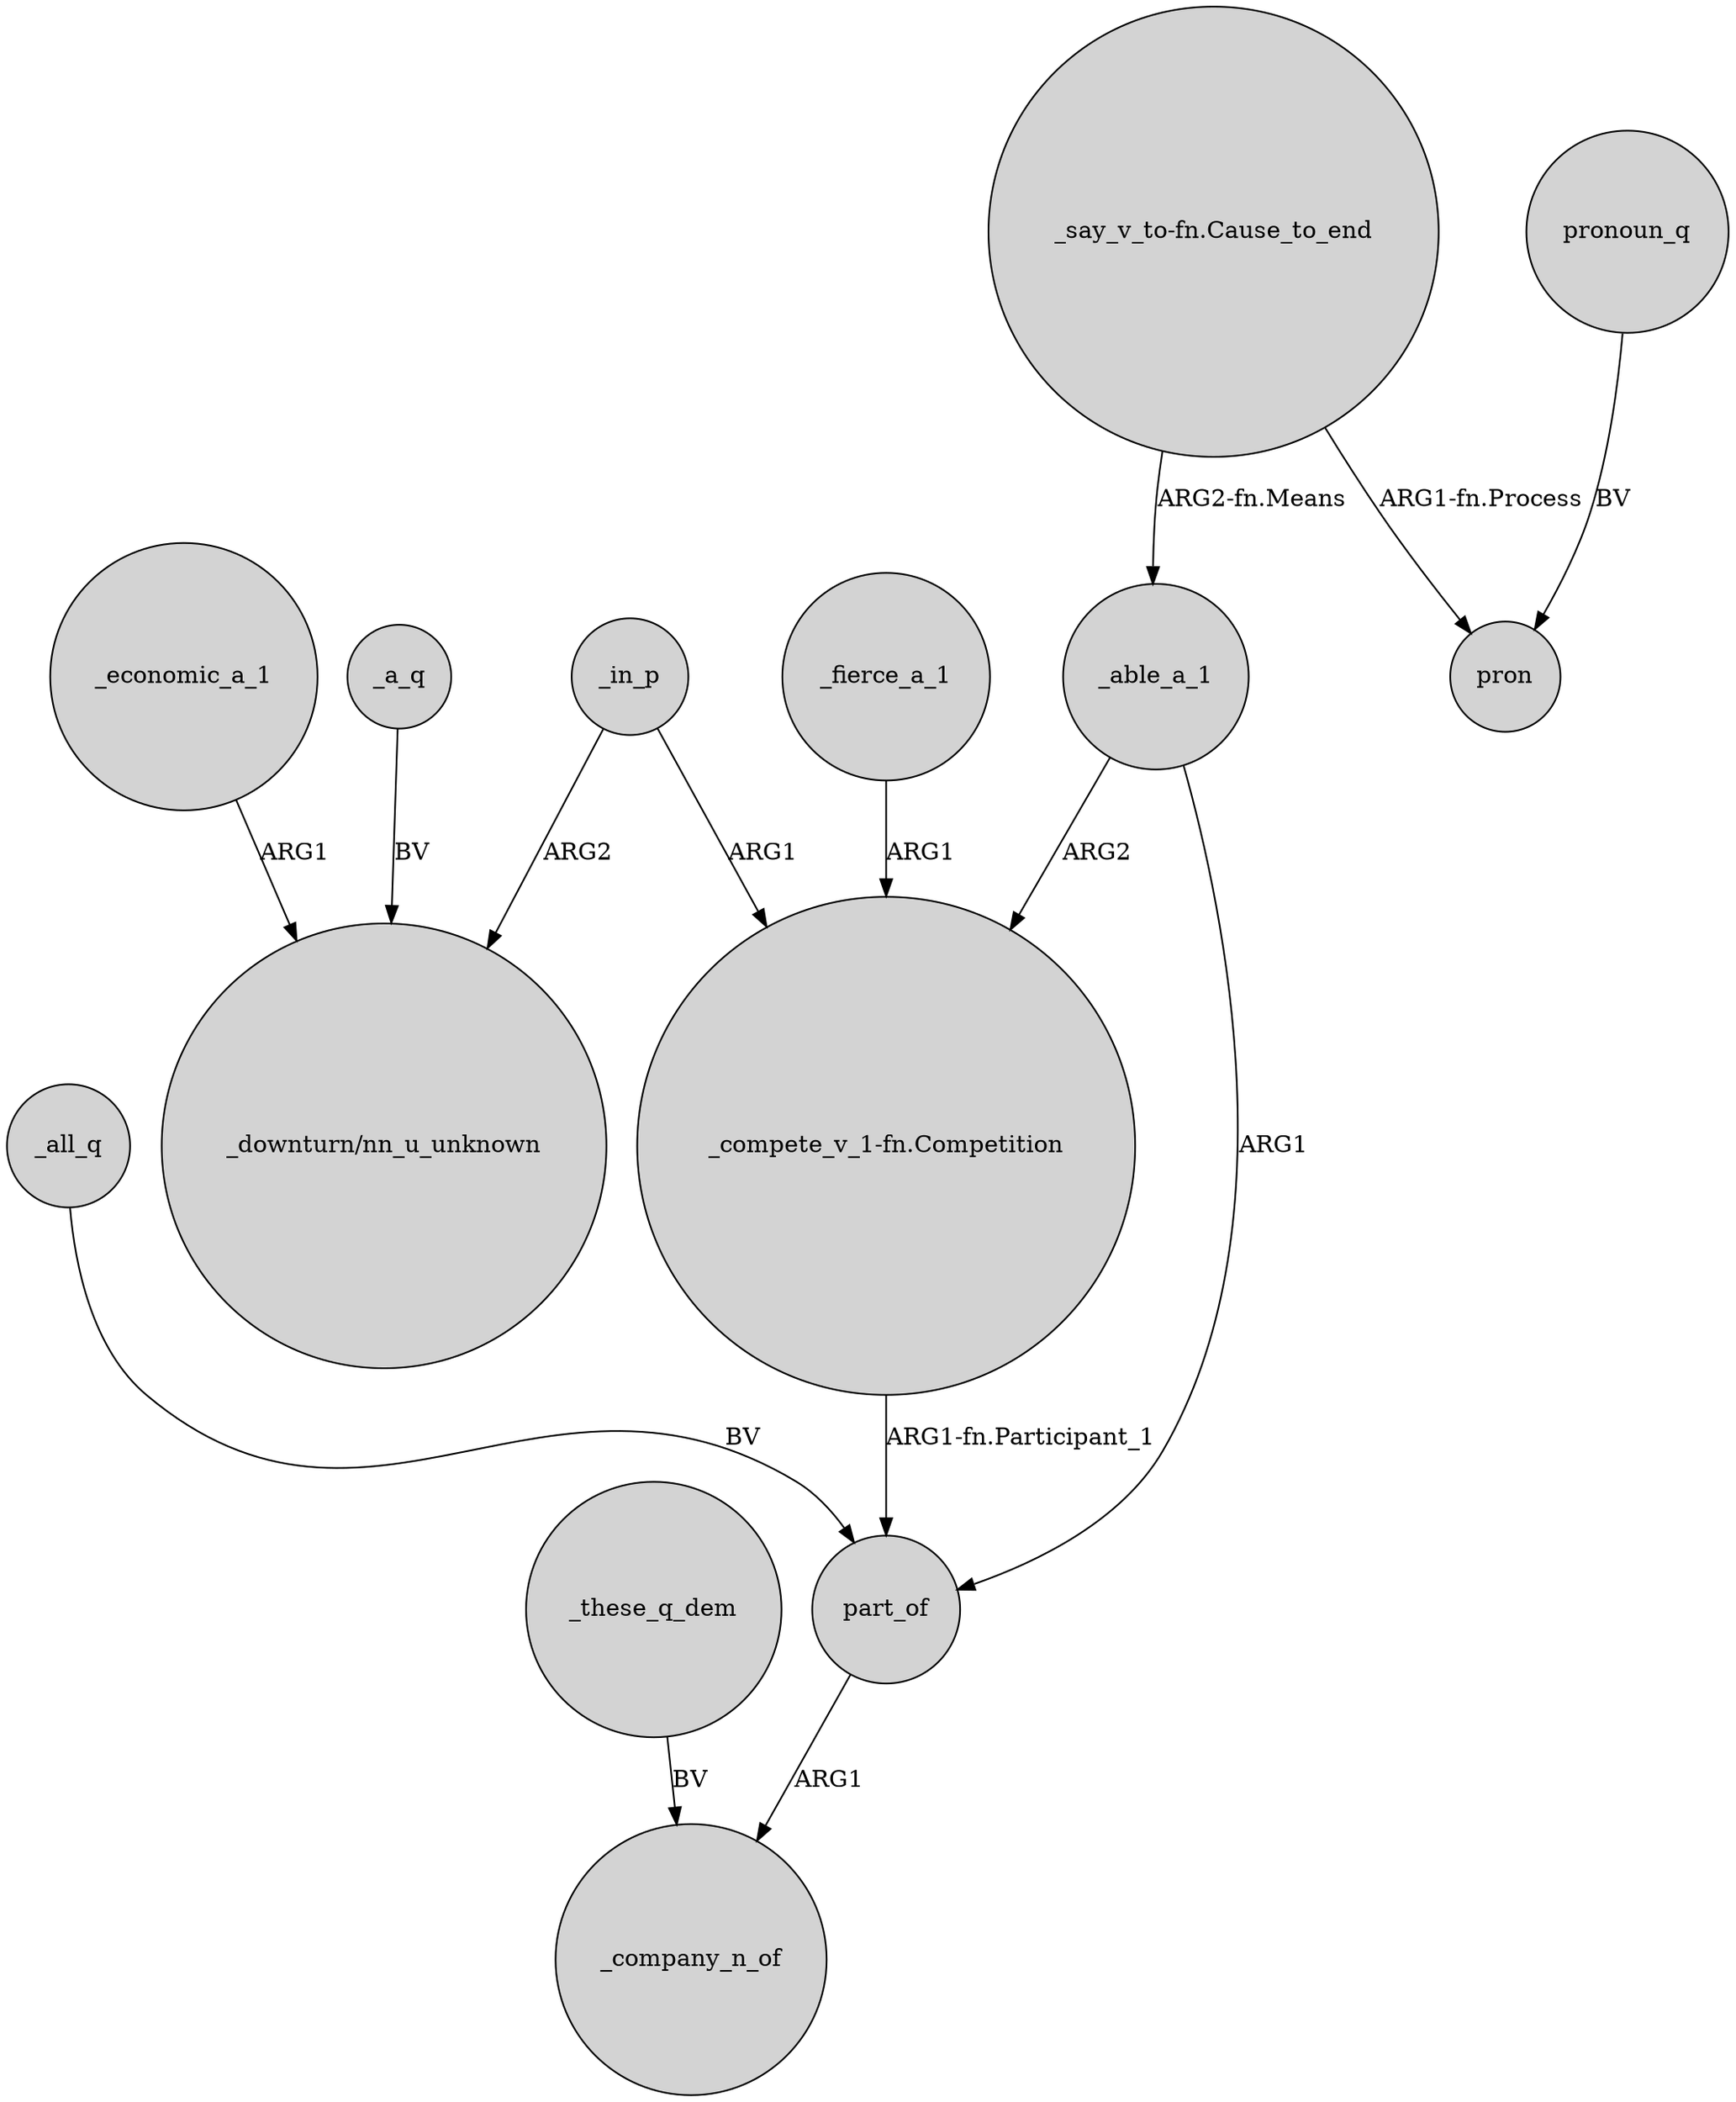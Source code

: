 digraph {
	node [shape=circle style=filled]
	_able_a_1 -> "_compete_v_1-fn.Competition" [label=ARG2]
	"_say_v_to-fn.Cause_to_end" -> _able_a_1 [label="ARG2-fn.Means"]
	_able_a_1 -> part_of [label=ARG1]
	_all_q -> part_of [label=BV]
	_these_q_dem -> _company_n_of [label=BV]
	part_of -> _company_n_of [label=ARG1]
	_in_p -> "_compete_v_1-fn.Competition" [label=ARG1]
	_fierce_a_1 -> "_compete_v_1-fn.Competition" [label=ARG1]
	"_say_v_to-fn.Cause_to_end" -> pron [label="ARG1-fn.Process"]
	_economic_a_1 -> "_downturn/nn_u_unknown" [label=ARG1]
	_in_p -> "_downturn/nn_u_unknown" [label=ARG2]
	"_compete_v_1-fn.Competition" -> part_of [label="ARG1-fn.Participant_1"]
	pronoun_q -> pron [label=BV]
	_a_q -> "_downturn/nn_u_unknown" [label=BV]
}
